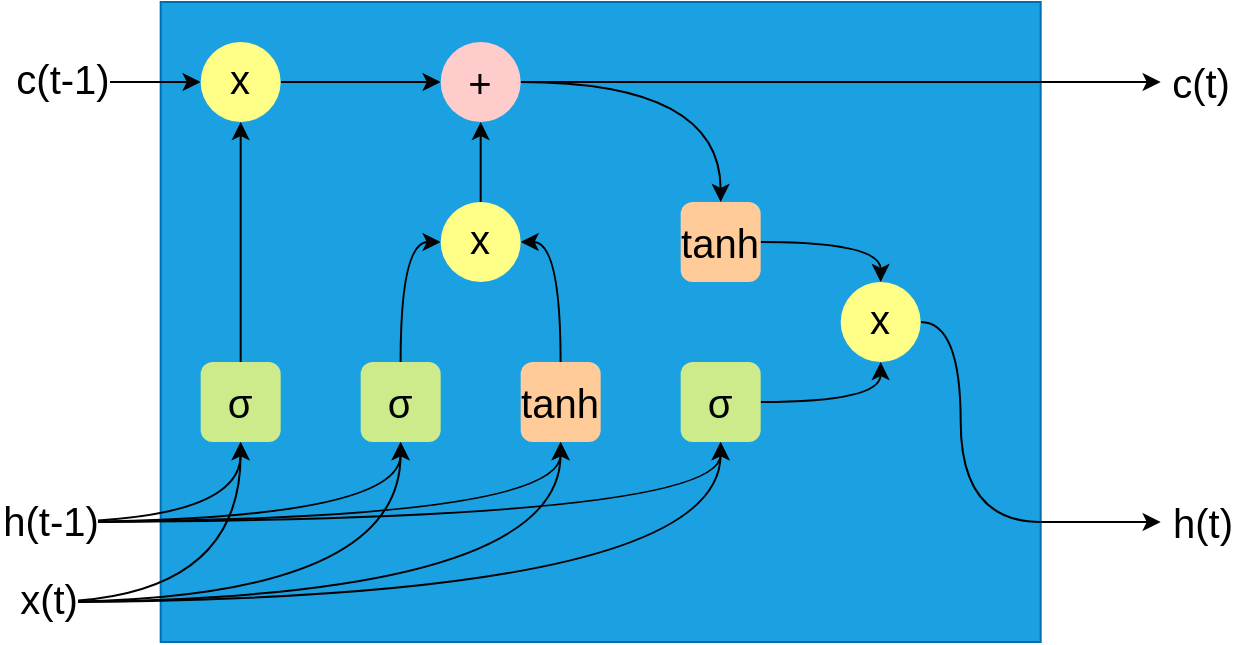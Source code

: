 <mxfile version="24.8.3">
  <diagram name="Pagina-1" id="XCqKiDAFy5dWPqQLxlEA">
    <mxGraphModel dx="1050" dy="529" grid="1" gridSize="10" guides="1" tooltips="1" connect="1" arrows="1" fold="1" page="1" pageScale="1" pageWidth="827" pageHeight="1169" math="0" shadow="0">
      <root>
        <mxCell id="0" />
        <mxCell id="1" parent="0" />
        <mxCell id="Xujp3SEeFZc5Y3ZqVXk0-1" value="" style="rounded=0;whiteSpace=wrap;html=1;fillColor=#1ba1e2;fontColor=#ffffff;strokeColor=#006EAF;" vertex="1" parent="1">
          <mxGeometry x="102.333" y="30" width="440" height="320" as="geometry" />
        </mxCell>
        <mxCell id="Xujp3SEeFZc5Y3ZqVXk0-2" style="edgeStyle=orthogonalEdgeStyle;rounded=0;orthogonalLoop=1;jettySize=auto;html=1;entryX=0;entryY=0.5;entryDx=0;entryDy=0;" edge="1" parent="1" source="Xujp3SEeFZc5Y3ZqVXk0-5" target="Xujp3SEeFZc5Y3ZqVXk0-27">
          <mxGeometry relative="1" as="geometry" />
        </mxCell>
        <mxCell id="Xujp3SEeFZc5Y3ZqVXk0-3" style="edgeStyle=orthogonalEdgeStyle;rounded=0;orthogonalLoop=1;jettySize=auto;html=1;exitX=0;exitY=0.5;exitDx=0;exitDy=0;startArrow=classic;startFill=1;endArrow=none;endFill=0;" edge="1" parent="1" source="Xujp3SEeFZc5Y3ZqVXk0-5">
          <mxGeometry relative="1" as="geometry">
            <mxPoint x="42.333" y="70" as="targetPoint" />
          </mxGeometry>
        </mxCell>
        <mxCell id="Xujp3SEeFZc5Y3ZqVXk0-4" value="&lt;div style=&quot;font-size: 12px;&quot;&gt;&lt;font style=&quot;font-size: 20px;&quot;&gt;c(t-1)&lt;/font&gt;&lt;/div&gt;" style="edgeLabel;html=1;align=center;verticalAlign=middle;resizable=0;points=[];" vertex="1" connectable="0" parent="Xujp3SEeFZc5Y3ZqVXk0-3">
          <mxGeometry x="0.74" y="-2" relative="1" as="geometry">
            <mxPoint as="offset" />
          </mxGeometry>
        </mxCell>
        <mxCell id="Xujp3SEeFZc5Y3ZqVXk0-5" value="&lt;font style=&quot;font-size: 20px;&quot;&gt;x&lt;/font&gt;" style="ellipse;whiteSpace=wrap;html=1;aspect=fixed;fillColor=#ffff88;strokeColor=none;verticalAlign=top;" vertex="1" parent="1">
          <mxGeometry x="122.333" y="50" width="40" height="40" as="geometry" />
        </mxCell>
        <mxCell id="Xujp3SEeFZc5Y3ZqVXk0-6" style="edgeStyle=orthogonalEdgeStyle;rounded=0;orthogonalLoop=1;jettySize=auto;html=1;entryX=0.5;entryY=1;entryDx=0;entryDy=0;" edge="1" parent="1" source="Xujp3SEeFZc5Y3ZqVXk0-9" target="Xujp3SEeFZc5Y3ZqVXk0-5">
          <mxGeometry relative="1" as="geometry" />
        </mxCell>
        <mxCell id="Xujp3SEeFZc5Y3ZqVXk0-7" style="edgeStyle=orthogonalEdgeStyle;rounded=0;orthogonalLoop=1;jettySize=auto;html=1;curved=1;startArrow=classic;startFill=1;endArrow=none;endFill=0;" edge="1" parent="1" source="Xujp3SEeFZc5Y3ZqVXk0-9">
          <mxGeometry relative="1" as="geometry">
            <mxPoint x="42.333" y="290" as="targetPoint" />
            <Array as="points">
              <mxPoint x="142.333" y="290" />
            </Array>
          </mxGeometry>
        </mxCell>
        <mxCell id="Xujp3SEeFZc5Y3ZqVXk0-8" style="edgeStyle=orthogonalEdgeStyle;rounded=0;orthogonalLoop=1;jettySize=auto;html=1;curved=1;startArrow=classic;startFill=1;endArrow=none;endFill=0;" edge="1" parent="1" source="Xujp3SEeFZc5Y3ZqVXk0-9">
          <mxGeometry relative="1" as="geometry">
            <mxPoint x="42.333" y="330" as="targetPoint" />
            <Array as="points">
              <mxPoint x="142.333" y="330" />
            </Array>
          </mxGeometry>
        </mxCell>
        <mxCell id="Xujp3SEeFZc5Y3ZqVXk0-9" value="&lt;font style=&quot;font-size: 20px;&quot;&gt;σ&lt;/font&gt;" style="rounded=1;whiteSpace=wrap;html=1;fillColor=#cdeb8b;strokeColor=none;" vertex="1" parent="1">
          <mxGeometry x="122.333" y="210" width="40" height="40" as="geometry" />
        </mxCell>
        <mxCell id="Xujp3SEeFZc5Y3ZqVXk0-10" style="edgeStyle=orthogonalEdgeStyle;rounded=0;orthogonalLoop=1;jettySize=auto;html=1;entryX=0;entryY=0.5;entryDx=0;entryDy=0;curved=1;" edge="1" parent="1" source="Xujp3SEeFZc5Y3ZqVXk0-13" target="Xujp3SEeFZc5Y3ZqVXk0-29">
          <mxGeometry relative="1" as="geometry" />
        </mxCell>
        <mxCell id="Xujp3SEeFZc5Y3ZqVXk0-11" style="edgeStyle=orthogonalEdgeStyle;rounded=0;orthogonalLoop=1;jettySize=auto;html=1;curved=1;startArrow=classic;startFill=1;endArrow=none;endFill=0;" edge="1" parent="1" source="Xujp3SEeFZc5Y3ZqVXk0-13">
          <mxGeometry relative="1" as="geometry">
            <mxPoint x="42.333" y="290" as="targetPoint" />
            <Array as="points">
              <mxPoint x="222.333" y="290" />
            </Array>
          </mxGeometry>
        </mxCell>
        <mxCell id="Xujp3SEeFZc5Y3ZqVXk0-12" style="edgeStyle=orthogonalEdgeStyle;rounded=0;orthogonalLoop=1;jettySize=auto;html=1;curved=1;startArrow=classic;startFill=1;endArrow=none;endFill=0;" edge="1" parent="1" source="Xujp3SEeFZc5Y3ZqVXk0-13">
          <mxGeometry relative="1" as="geometry">
            <mxPoint x="42.333" y="330" as="targetPoint" />
            <Array as="points">
              <mxPoint x="222.333" y="330" />
            </Array>
          </mxGeometry>
        </mxCell>
        <mxCell id="Xujp3SEeFZc5Y3ZqVXk0-13" value="&lt;font style=&quot;font-size: 20px;&quot;&gt;σ&lt;/font&gt;" style="rounded=1;whiteSpace=wrap;html=1;fillColor=#cdeb8b;strokeColor=none;" vertex="1" parent="1">
          <mxGeometry x="202.333" y="210" width="40" height="40" as="geometry" />
        </mxCell>
        <mxCell id="Xujp3SEeFZc5Y3ZqVXk0-14" style="edgeStyle=orthogonalEdgeStyle;rounded=0;orthogonalLoop=1;jettySize=auto;html=1;entryX=1;entryY=0.5;entryDx=0;entryDy=0;curved=1;" edge="1" parent="1" source="Xujp3SEeFZc5Y3ZqVXk0-17" target="Xujp3SEeFZc5Y3ZqVXk0-29">
          <mxGeometry relative="1" as="geometry" />
        </mxCell>
        <mxCell id="Xujp3SEeFZc5Y3ZqVXk0-15" style="edgeStyle=orthogonalEdgeStyle;rounded=0;orthogonalLoop=1;jettySize=auto;html=1;curved=1;startArrow=classic;startFill=1;endArrow=none;endFill=0;" edge="1" parent="1" source="Xujp3SEeFZc5Y3ZqVXk0-17">
          <mxGeometry relative="1" as="geometry">
            <mxPoint x="42.333" y="290" as="targetPoint" />
            <Array as="points">
              <mxPoint x="302.333" y="290" />
            </Array>
          </mxGeometry>
        </mxCell>
        <mxCell id="Xujp3SEeFZc5Y3ZqVXk0-16" style="edgeStyle=orthogonalEdgeStyle;rounded=0;orthogonalLoop=1;jettySize=auto;html=1;curved=1;startArrow=classic;startFill=1;endArrow=none;endFill=0;" edge="1" parent="1" source="Xujp3SEeFZc5Y3ZqVXk0-17">
          <mxGeometry relative="1" as="geometry">
            <mxPoint x="42.333" y="330" as="targetPoint" />
            <Array as="points">
              <mxPoint x="302.333" y="330" />
            </Array>
          </mxGeometry>
        </mxCell>
        <mxCell id="Xujp3SEeFZc5Y3ZqVXk0-17" value="&lt;font style=&quot;font-size: 20px;&quot;&gt;tanh&lt;/font&gt;" style="rounded=1;whiteSpace=wrap;html=1;fillColor=#ffcc99;strokeColor=none;" vertex="1" parent="1">
          <mxGeometry x="282.333" y="210" width="40" height="40" as="geometry" />
        </mxCell>
        <mxCell id="Xujp3SEeFZc5Y3ZqVXk0-18" style="edgeStyle=orthogonalEdgeStyle;rounded=0;orthogonalLoop=1;jettySize=auto;html=1;curved=1;startArrow=classic;startFill=1;endArrow=none;endFill=0;" edge="1" parent="1" source="Xujp3SEeFZc5Y3ZqVXk0-23">
          <mxGeometry relative="1" as="geometry">
            <mxPoint x="42.333" y="290" as="targetPoint" />
            <Array as="points">
              <mxPoint x="382.333" y="290" />
            </Array>
          </mxGeometry>
        </mxCell>
        <mxCell id="Xujp3SEeFZc5Y3ZqVXk0-19" value="&lt;font style=&quot;font-size: 20px;&quot;&gt;h(t-1)&lt;/font&gt;" style="edgeLabel;html=1;align=center;verticalAlign=middle;resizable=0;points=[];" vertex="1" connectable="0" parent="Xujp3SEeFZc5Y3ZqVXk0-18">
          <mxGeometry x="0.979" y="-1" relative="1" as="geometry">
            <mxPoint as="offset" />
          </mxGeometry>
        </mxCell>
        <mxCell id="Xujp3SEeFZc5Y3ZqVXk0-20" style="edgeStyle=orthogonalEdgeStyle;rounded=0;orthogonalLoop=1;jettySize=auto;html=1;curved=1;startArrow=classic;startFill=1;endArrow=none;endFill=0;" edge="1" parent="1" source="Xujp3SEeFZc5Y3ZqVXk0-23">
          <mxGeometry relative="1" as="geometry">
            <mxPoint x="40" y="330" as="targetPoint" />
            <Array as="points">
              <mxPoint x="382.333" y="330" />
            </Array>
          </mxGeometry>
        </mxCell>
        <mxCell id="Xujp3SEeFZc5Y3ZqVXk0-21" value="&lt;font style=&quot;font-size: 20px;&quot;&gt;x(t)&lt;/font&gt;" style="edgeLabel;html=1;align=center;verticalAlign=middle;resizable=0;points=[];" vertex="1" connectable="0" parent="Xujp3SEeFZc5Y3ZqVXk0-20">
          <mxGeometry x="0.973" y="-2" relative="1" as="geometry">
            <mxPoint as="offset" />
          </mxGeometry>
        </mxCell>
        <mxCell id="Xujp3SEeFZc5Y3ZqVXk0-22" style="edgeStyle=orthogonalEdgeStyle;rounded=0;orthogonalLoop=1;jettySize=auto;html=1;entryX=0.5;entryY=1;entryDx=0;entryDy=0;curved=1;" edge="1" parent="1" source="Xujp3SEeFZc5Y3ZqVXk0-23" target="Xujp3SEeFZc5Y3ZqVXk0-33">
          <mxGeometry relative="1" as="geometry" />
        </mxCell>
        <mxCell id="Xujp3SEeFZc5Y3ZqVXk0-23" value="&lt;font style=&quot;font-size: 20px;&quot;&gt;σ&lt;/font&gt;" style="rounded=1;whiteSpace=wrap;html=1;fillColor=#cdeb8b;strokeColor=none;" vertex="1" parent="1">
          <mxGeometry x="362.333" y="210" width="40" height="40" as="geometry" />
        </mxCell>
        <mxCell id="Xujp3SEeFZc5Y3ZqVXk0-24" style="edgeStyle=orthogonalEdgeStyle;rounded=0;orthogonalLoop=1;jettySize=auto;html=1;entryX=0.5;entryY=0;entryDx=0;entryDy=0;curved=1;" edge="1" parent="1" source="Xujp3SEeFZc5Y3ZqVXk0-27" target="Xujp3SEeFZc5Y3ZqVXk0-31">
          <mxGeometry relative="1" as="geometry" />
        </mxCell>
        <mxCell id="Xujp3SEeFZc5Y3ZqVXk0-25" style="edgeStyle=orthogonalEdgeStyle;rounded=0;orthogonalLoop=1;jettySize=auto;html=1;" edge="1" parent="1" source="Xujp3SEeFZc5Y3ZqVXk0-27">
          <mxGeometry relative="1" as="geometry">
            <mxPoint x="602.333" y="70" as="targetPoint" />
          </mxGeometry>
        </mxCell>
        <mxCell id="Xujp3SEeFZc5Y3ZqVXk0-26" value="&lt;font style=&quot;font-size: 20px;&quot;&gt;c(t)&lt;/font&gt;" style="edgeLabel;html=1;align=center;verticalAlign=middle;resizable=0;points=[];" vertex="1" connectable="0" parent="Xujp3SEeFZc5Y3ZqVXk0-25">
          <mxGeometry x="0.936" y="1" relative="1" as="geometry">
            <mxPoint x="30" y="1" as="offset" />
          </mxGeometry>
        </mxCell>
        <mxCell id="Xujp3SEeFZc5Y3ZqVXk0-27" value="&lt;font style=&quot;font-size: 20px;&quot;&gt;+&lt;/font&gt;" style="ellipse;whiteSpace=wrap;html=1;aspect=fixed;strokeColor=none;fillColor=#ffcccc;" vertex="1" parent="1">
          <mxGeometry x="242.333" y="50" width="40" height="40" as="geometry" />
        </mxCell>
        <mxCell id="Xujp3SEeFZc5Y3ZqVXk0-28" style="edgeStyle=orthogonalEdgeStyle;rounded=0;orthogonalLoop=1;jettySize=auto;html=1;entryX=0.5;entryY=1;entryDx=0;entryDy=0;" edge="1" parent="1" source="Xujp3SEeFZc5Y3ZqVXk0-29" target="Xujp3SEeFZc5Y3ZqVXk0-27">
          <mxGeometry relative="1" as="geometry" />
        </mxCell>
        <mxCell id="Xujp3SEeFZc5Y3ZqVXk0-29" value="&lt;font style=&quot;font-size: 20px;&quot;&gt;x&lt;/font&gt;" style="ellipse;whiteSpace=wrap;html=1;aspect=fixed;strokeColor=none;fillColor=#ffff88;verticalAlign=top;" vertex="1" parent="1">
          <mxGeometry x="242.333" y="130" width="40" height="40" as="geometry" />
        </mxCell>
        <mxCell id="Xujp3SEeFZc5Y3ZqVXk0-30" style="edgeStyle=orthogonalEdgeStyle;rounded=0;orthogonalLoop=1;jettySize=auto;html=1;entryX=0.5;entryY=0;entryDx=0;entryDy=0;curved=1;" edge="1" parent="1" source="Xujp3SEeFZc5Y3ZqVXk0-31" target="Xujp3SEeFZc5Y3ZqVXk0-33">
          <mxGeometry relative="1" as="geometry" />
        </mxCell>
        <mxCell id="Xujp3SEeFZc5Y3ZqVXk0-31" value="&lt;font style=&quot;font-size: 20px;&quot;&gt;tanh&lt;/font&gt;" style="rounded=1;whiteSpace=wrap;html=1;fillColor=#ffcc99;strokeColor=none;" vertex="1" parent="1">
          <mxGeometry x="362.333" y="130" width="40" height="40" as="geometry" />
        </mxCell>
        <mxCell id="Xujp3SEeFZc5Y3ZqVXk0-32" style="edgeStyle=orthogonalEdgeStyle;rounded=0;orthogonalLoop=1;jettySize=auto;html=1;curved=1;startArrow=none;startFill=0;endArrow=none;endFill=0;" edge="1" parent="1" source="Xujp3SEeFZc5Y3ZqVXk0-33">
          <mxGeometry relative="1" as="geometry">
            <mxPoint x="542.333" y="290" as="targetPoint" />
            <Array as="points">
              <mxPoint x="502.333" y="190" />
              <mxPoint x="502.333" y="290" />
            </Array>
          </mxGeometry>
        </mxCell>
        <mxCell id="Xujp3SEeFZc5Y3ZqVXk0-33" value="&lt;font style=&quot;font-size: 20px;&quot;&gt;x&lt;/font&gt;" style="ellipse;whiteSpace=wrap;html=1;aspect=fixed;fillColor=#ffff88;strokeColor=none;verticalAlign=top;" vertex="1" parent="1">
          <mxGeometry x="442.333" y="170" width="40" height="40" as="geometry" />
        </mxCell>
        <mxCell id="Xujp3SEeFZc5Y3ZqVXk0-34" value="" style="endArrow=classic;html=1;rounded=0;" edge="1" parent="1">
          <mxGeometry width="50" height="50" relative="1" as="geometry">
            <mxPoint x="542.333" y="290" as="sourcePoint" />
            <mxPoint x="602.333" y="290" as="targetPoint" />
          </mxGeometry>
        </mxCell>
        <mxCell id="Xujp3SEeFZc5Y3ZqVXk0-35" value="&lt;font style=&quot;font-size: 20px;&quot;&gt;h(t)&lt;/font&gt;" style="edgeLabel;html=1;align=center;verticalAlign=middle;resizable=0;points=[];" vertex="1" connectable="0" parent="Xujp3SEeFZc5Y3ZqVXk0-34">
          <mxGeometry x="0.733" y="-3" relative="1" as="geometry">
            <mxPoint x="28" y="-3" as="offset" />
          </mxGeometry>
        </mxCell>
      </root>
    </mxGraphModel>
  </diagram>
</mxfile>
